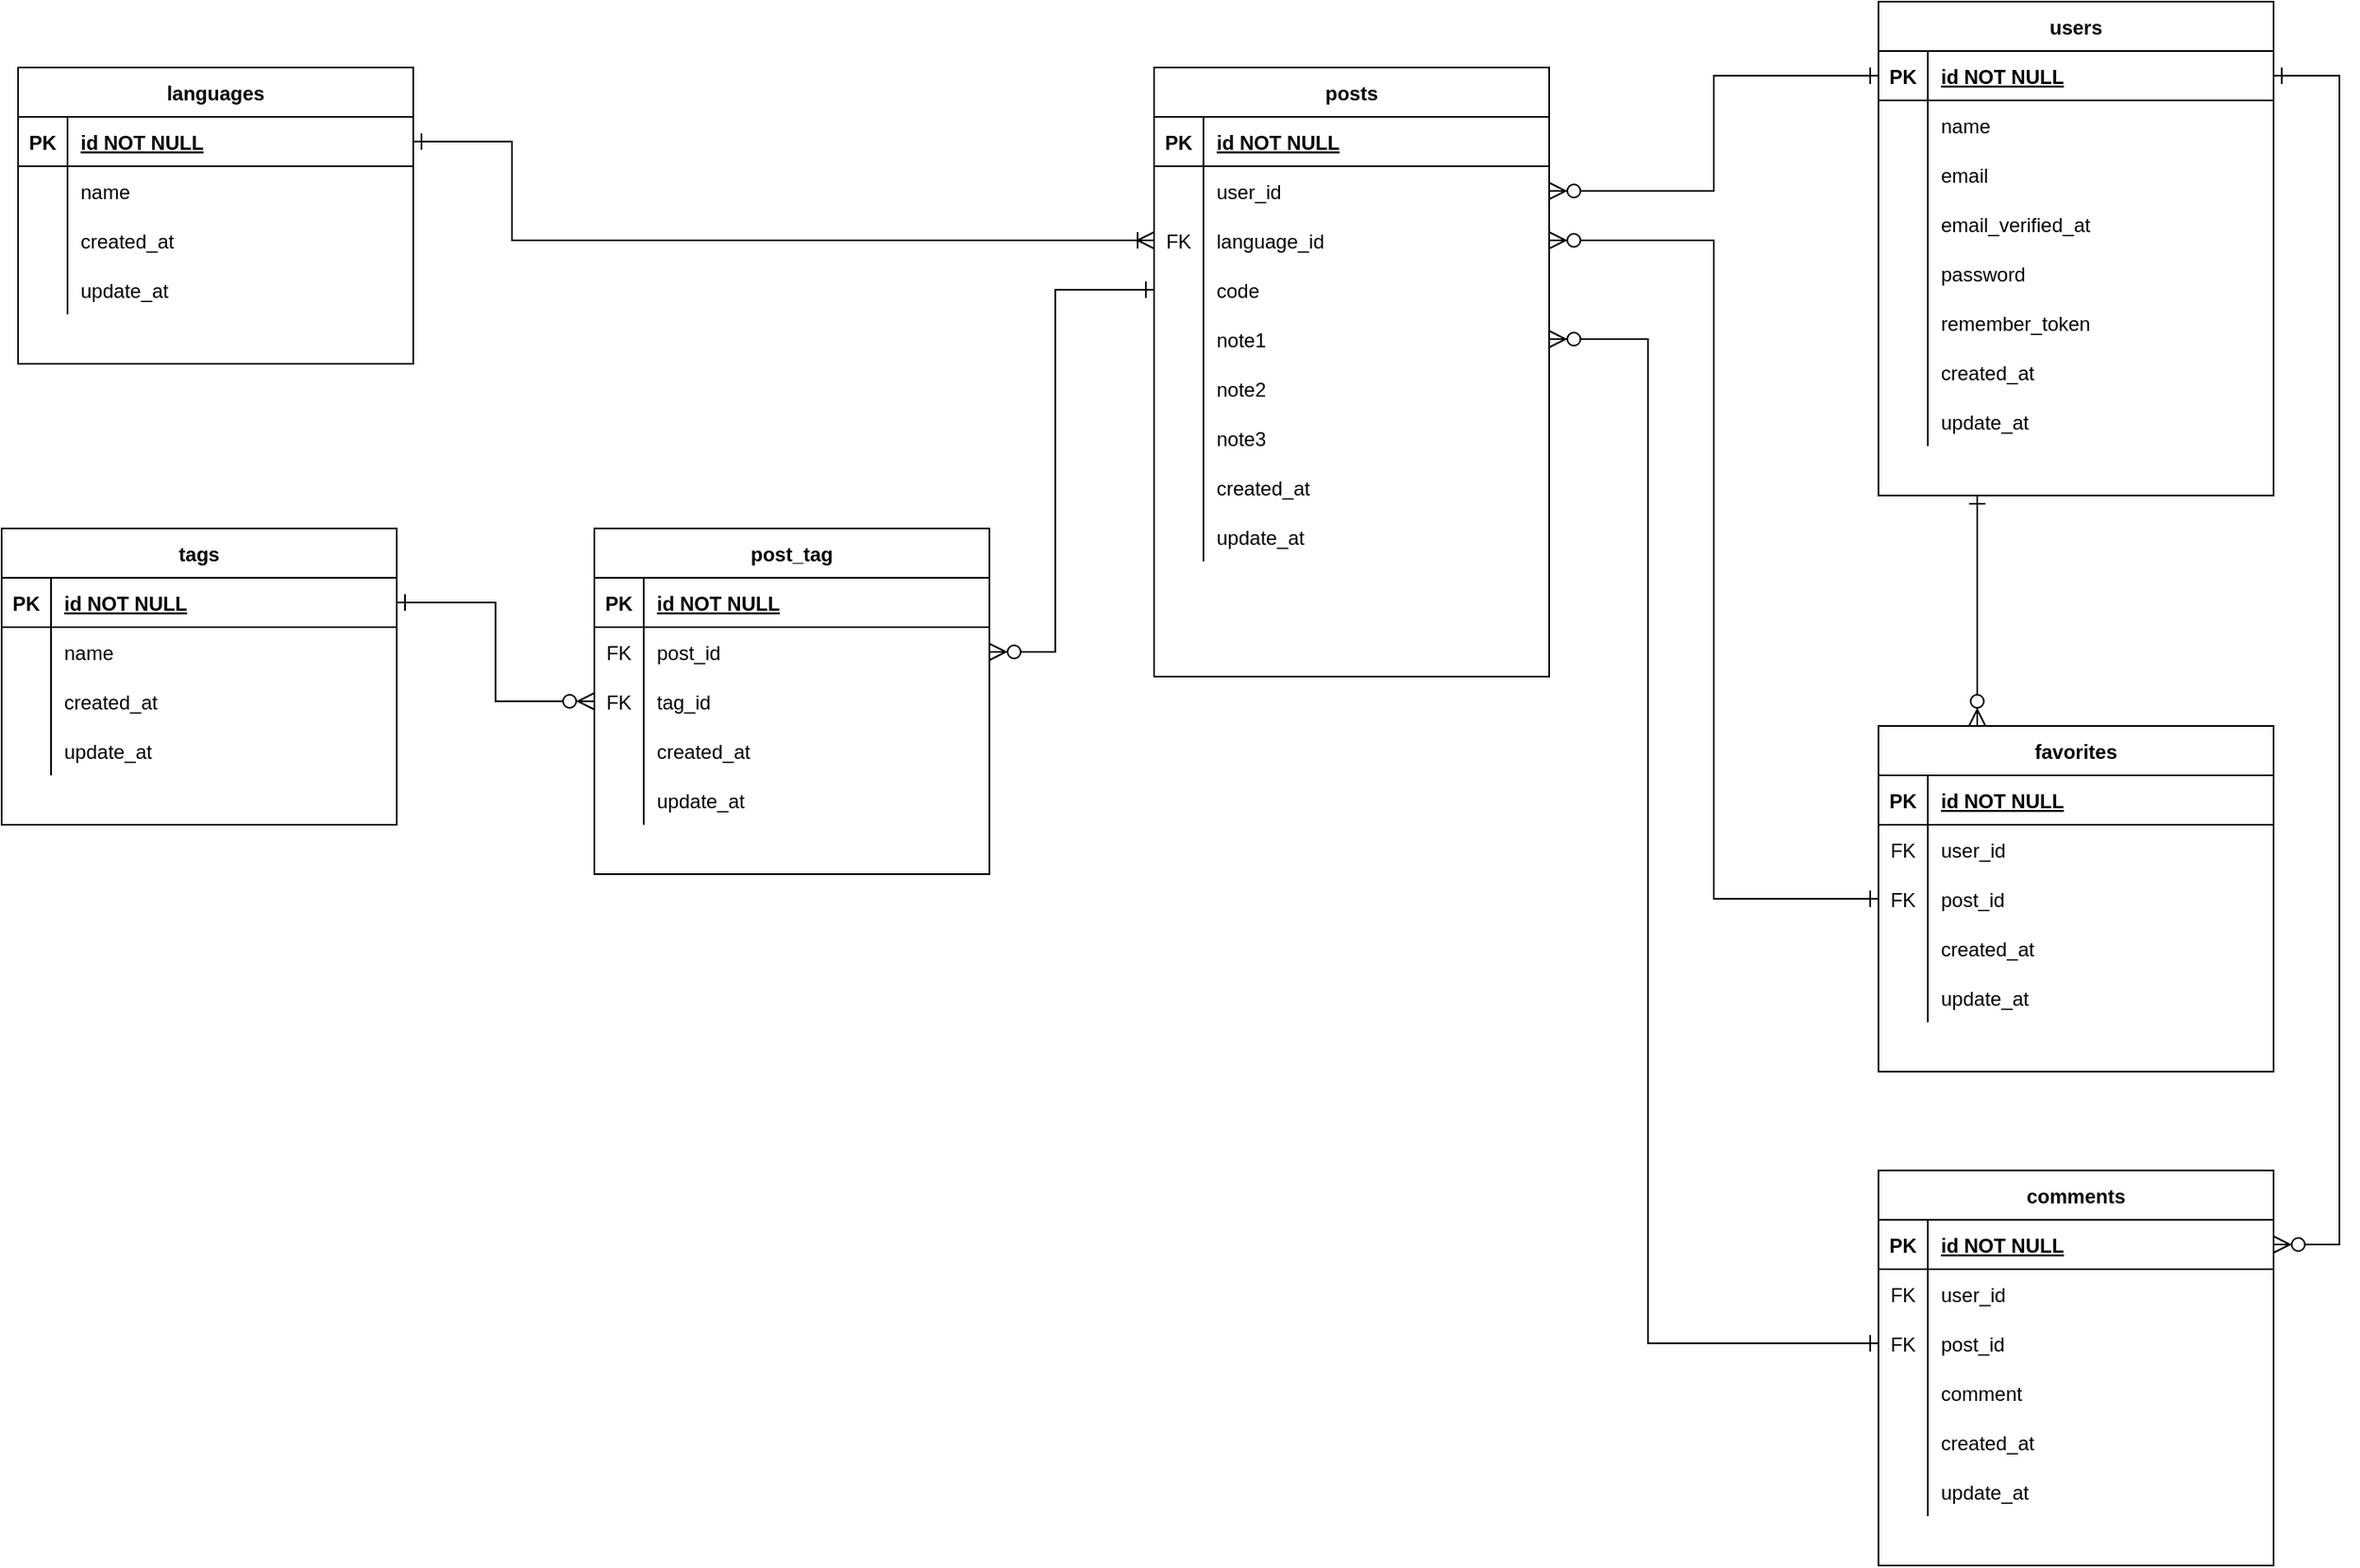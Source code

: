 <mxfile version="14.9.8" type="github">
  <diagram id="R2lEEEUBdFMjLlhIrx00" name="Page-1">
    <mxGraphModel dx="1259" dy="889" grid="1" gridSize="10" guides="1" tooltips="1" connect="1" arrows="1" fold="1" page="1" pageScale="1" pageWidth="3300" pageHeight="4681" math="0" shadow="0" extFonts="Permanent Marker^https://fonts.googleapis.com/css?family=Permanent+Marker">
      <root>
        <mxCell id="0" />
        <mxCell id="1" parent="0" />
        <mxCell id="luMNdFq9stzjh2Ka0eHw-7" value="posts" style="shape=table;startSize=30;container=1;collapsible=1;childLayout=tableLayout;fixedRows=1;rowLines=0;fontStyle=1;align=center;resizeLast=1;" parent="1" vertex="1">
          <mxGeometry x="740" y="80" width="240" height="370" as="geometry" />
        </mxCell>
        <mxCell id="luMNdFq9stzjh2Ka0eHw-8" value="" style="shape=partialRectangle;collapsible=0;dropTarget=0;pointerEvents=0;fillColor=none;points=[[0,0.5],[1,0.5]];portConstraint=eastwest;top=0;left=0;right=0;bottom=1;" parent="luMNdFq9stzjh2Ka0eHw-7" vertex="1">
          <mxGeometry y="30" width="240" height="30" as="geometry" />
        </mxCell>
        <mxCell id="luMNdFq9stzjh2Ka0eHw-9" value="PK" style="shape=partialRectangle;overflow=hidden;connectable=0;fillColor=none;top=0;left=0;bottom=0;right=0;fontStyle=1;" parent="luMNdFq9stzjh2Ka0eHw-8" vertex="1">
          <mxGeometry width="30" height="30" as="geometry" />
        </mxCell>
        <mxCell id="luMNdFq9stzjh2Ka0eHw-10" value="id NOT NULL " style="shape=partialRectangle;overflow=hidden;connectable=0;fillColor=none;top=0;left=0;bottom=0;right=0;align=left;spacingLeft=6;fontStyle=5;" parent="luMNdFq9stzjh2Ka0eHw-8" vertex="1">
          <mxGeometry x="30" width="210" height="30" as="geometry" />
        </mxCell>
        <mxCell id="luMNdFq9stzjh2Ka0eHw-11" value="" style="shape=partialRectangle;collapsible=0;dropTarget=0;pointerEvents=0;fillColor=none;points=[[0,0.5],[1,0.5]];portConstraint=eastwest;top=0;left=0;right=0;bottom=0;" parent="luMNdFq9stzjh2Ka0eHw-7" vertex="1">
          <mxGeometry y="60" width="240" height="30" as="geometry" />
        </mxCell>
        <mxCell id="luMNdFq9stzjh2Ka0eHw-12" value="" style="shape=partialRectangle;overflow=hidden;connectable=0;fillColor=none;top=0;left=0;bottom=0;right=0;" parent="luMNdFq9stzjh2Ka0eHw-11" vertex="1">
          <mxGeometry width="30" height="30" as="geometry" />
        </mxCell>
        <mxCell id="luMNdFq9stzjh2Ka0eHw-13" value="user_id" style="shape=partialRectangle;overflow=hidden;connectable=0;fillColor=none;top=0;left=0;bottom=0;right=0;align=left;spacingLeft=6;" parent="luMNdFq9stzjh2Ka0eHw-11" vertex="1">
          <mxGeometry x="30" width="210" height="30" as="geometry" />
        </mxCell>
        <mxCell id="8IFWMhZdPjhICzUcixx3-1" value="" style="shape=partialRectangle;collapsible=0;dropTarget=0;pointerEvents=0;fillColor=none;points=[[0,0.5],[1,0.5]];portConstraint=eastwest;top=0;left=0;right=0;bottom=0;" parent="luMNdFq9stzjh2Ka0eHw-7" vertex="1">
          <mxGeometry y="90" width="240" height="30" as="geometry" />
        </mxCell>
        <mxCell id="8IFWMhZdPjhICzUcixx3-2" value="FK" style="shape=partialRectangle;overflow=hidden;connectable=0;fillColor=none;top=0;left=0;bottom=0;right=0;" parent="8IFWMhZdPjhICzUcixx3-1" vertex="1">
          <mxGeometry width="30" height="30" as="geometry" />
        </mxCell>
        <mxCell id="8IFWMhZdPjhICzUcixx3-3" value="language_id" style="shape=partialRectangle;overflow=hidden;connectable=0;fillColor=none;top=0;left=0;bottom=0;right=0;align=left;spacingLeft=6;" parent="8IFWMhZdPjhICzUcixx3-1" vertex="1">
          <mxGeometry x="30" width="210" height="30" as="geometry" />
        </mxCell>
        <mxCell id="QqjxY-3kE29Jugi3b9Gs-2" value="" style="shape=partialRectangle;collapsible=0;dropTarget=0;pointerEvents=0;fillColor=none;points=[[0,0.5],[1,0.5]];portConstraint=eastwest;top=0;left=0;right=0;bottom=0;" parent="luMNdFq9stzjh2Ka0eHw-7" vertex="1">
          <mxGeometry y="120" width="240" height="30" as="geometry" />
        </mxCell>
        <mxCell id="QqjxY-3kE29Jugi3b9Gs-3" value="" style="shape=partialRectangle;overflow=hidden;connectable=0;fillColor=none;top=0;left=0;bottom=0;right=0;" parent="QqjxY-3kE29Jugi3b9Gs-2" vertex="1">
          <mxGeometry width="30" height="30" as="geometry" />
        </mxCell>
        <mxCell id="QqjxY-3kE29Jugi3b9Gs-4" value="code" style="shape=partialRectangle;overflow=hidden;connectable=0;fillColor=none;top=0;left=0;bottom=0;right=0;align=left;spacingLeft=6;" parent="QqjxY-3kE29Jugi3b9Gs-2" vertex="1">
          <mxGeometry x="30" width="210" height="30" as="geometry" />
        </mxCell>
        <mxCell id="Wk771OZpYG29FUg7qJ3q-38" value="" style="shape=partialRectangle;collapsible=0;dropTarget=0;pointerEvents=0;fillColor=none;points=[[0,0.5],[1,0.5]];portConstraint=eastwest;top=0;left=0;right=0;bottom=0;" vertex="1" parent="luMNdFq9stzjh2Ka0eHw-7">
          <mxGeometry y="150" width="240" height="30" as="geometry" />
        </mxCell>
        <mxCell id="Wk771OZpYG29FUg7qJ3q-39" value="" style="shape=partialRectangle;overflow=hidden;connectable=0;fillColor=none;top=0;left=0;bottom=0;right=0;" vertex="1" parent="Wk771OZpYG29FUg7qJ3q-38">
          <mxGeometry width="30" height="30" as="geometry" />
        </mxCell>
        <mxCell id="Wk771OZpYG29FUg7qJ3q-40" value="note1" style="shape=partialRectangle;overflow=hidden;connectable=0;fillColor=none;top=0;left=0;bottom=0;right=0;align=left;spacingLeft=6;" vertex="1" parent="Wk771OZpYG29FUg7qJ3q-38">
          <mxGeometry x="30" width="210" height="30" as="geometry" />
        </mxCell>
        <mxCell id="Wk771OZpYG29FUg7qJ3q-71" value="" style="shape=partialRectangle;collapsible=0;dropTarget=0;pointerEvents=0;fillColor=none;points=[[0,0.5],[1,0.5]];portConstraint=eastwest;top=0;left=0;right=0;bottom=0;" vertex="1" parent="luMNdFq9stzjh2Ka0eHw-7">
          <mxGeometry y="180" width="240" height="30" as="geometry" />
        </mxCell>
        <mxCell id="Wk771OZpYG29FUg7qJ3q-72" value="" style="shape=partialRectangle;overflow=hidden;connectable=0;fillColor=none;top=0;left=0;bottom=0;right=0;" vertex="1" parent="Wk771OZpYG29FUg7qJ3q-71">
          <mxGeometry width="30" height="30" as="geometry" />
        </mxCell>
        <mxCell id="Wk771OZpYG29FUg7qJ3q-73" value="note2" style="shape=partialRectangle;overflow=hidden;connectable=0;fillColor=none;top=0;left=0;bottom=0;right=0;align=left;spacingLeft=6;" vertex="1" parent="Wk771OZpYG29FUg7qJ3q-71">
          <mxGeometry x="30" width="210" height="30" as="geometry" />
        </mxCell>
        <mxCell id="Wk771OZpYG29FUg7qJ3q-74" value="" style="shape=partialRectangle;collapsible=0;dropTarget=0;pointerEvents=0;fillColor=none;points=[[0,0.5],[1,0.5]];portConstraint=eastwest;top=0;left=0;right=0;bottom=0;" vertex="1" parent="luMNdFq9stzjh2Ka0eHw-7">
          <mxGeometry y="210" width="240" height="30" as="geometry" />
        </mxCell>
        <mxCell id="Wk771OZpYG29FUg7qJ3q-75" value="" style="shape=partialRectangle;overflow=hidden;connectable=0;fillColor=none;top=0;left=0;bottom=0;right=0;" vertex="1" parent="Wk771OZpYG29FUg7qJ3q-74">
          <mxGeometry width="30" height="30" as="geometry" />
        </mxCell>
        <mxCell id="Wk771OZpYG29FUg7qJ3q-76" value="note3" style="shape=partialRectangle;overflow=hidden;connectable=0;fillColor=none;top=0;left=0;bottom=0;right=0;align=left;spacingLeft=6;" vertex="1" parent="Wk771OZpYG29FUg7qJ3q-74">
          <mxGeometry x="30" width="210" height="30" as="geometry" />
        </mxCell>
        <mxCell id="Wk771OZpYG29FUg7qJ3q-41" value="" style="shape=partialRectangle;collapsible=0;dropTarget=0;pointerEvents=0;fillColor=none;points=[[0,0.5],[1,0.5]];portConstraint=eastwest;top=0;left=0;right=0;bottom=0;" vertex="1" parent="luMNdFq9stzjh2Ka0eHw-7">
          <mxGeometry y="240" width="240" height="30" as="geometry" />
        </mxCell>
        <mxCell id="Wk771OZpYG29FUg7qJ3q-42" value="" style="shape=partialRectangle;overflow=hidden;connectable=0;fillColor=none;top=0;left=0;bottom=0;right=0;" vertex="1" parent="Wk771OZpYG29FUg7qJ3q-41">
          <mxGeometry width="30" height="30" as="geometry" />
        </mxCell>
        <mxCell id="Wk771OZpYG29FUg7qJ3q-43" value="created_at" style="shape=partialRectangle;overflow=hidden;connectable=0;fillColor=none;top=0;left=0;bottom=0;right=0;align=left;spacingLeft=6;" vertex="1" parent="Wk771OZpYG29FUg7qJ3q-41">
          <mxGeometry x="30" width="210" height="30" as="geometry" />
        </mxCell>
        <mxCell id="QqjxY-3kE29Jugi3b9Gs-5" value="" style="shape=partialRectangle;collapsible=0;dropTarget=0;pointerEvents=0;fillColor=none;points=[[0,0.5],[1,0.5]];portConstraint=eastwest;top=0;left=0;right=0;bottom=0;" parent="luMNdFq9stzjh2Ka0eHw-7" vertex="1">
          <mxGeometry y="270" width="240" height="30" as="geometry" />
        </mxCell>
        <mxCell id="QqjxY-3kE29Jugi3b9Gs-6" value="" style="shape=partialRectangle;overflow=hidden;connectable=0;fillColor=none;top=0;left=0;bottom=0;right=0;" parent="QqjxY-3kE29Jugi3b9Gs-5" vertex="1">
          <mxGeometry width="30" height="30" as="geometry" />
        </mxCell>
        <mxCell id="QqjxY-3kE29Jugi3b9Gs-7" value="update_at" style="shape=partialRectangle;overflow=hidden;connectable=0;fillColor=none;top=0;left=0;bottom=0;right=0;align=left;spacingLeft=6;" parent="QqjxY-3kE29Jugi3b9Gs-5" vertex="1">
          <mxGeometry x="30" width="210" height="30" as="geometry" />
        </mxCell>
        <mxCell id="QqjxY-3kE29Jugi3b9Gs-77" value="favorites" style="shape=table;startSize=30;container=1;collapsible=1;childLayout=tableLayout;fixedRows=1;rowLines=0;fontStyle=1;align=center;resizeLast=1;" parent="1" vertex="1">
          <mxGeometry x="1180" y="480" width="240" height="210" as="geometry" />
        </mxCell>
        <mxCell id="QqjxY-3kE29Jugi3b9Gs-78" value="" style="shape=partialRectangle;collapsible=0;dropTarget=0;pointerEvents=0;fillColor=none;top=0;left=0;bottom=1;right=0;points=[[0,0.5],[1,0.5]];portConstraint=eastwest;" parent="QqjxY-3kE29Jugi3b9Gs-77" vertex="1">
          <mxGeometry y="30" width="240" height="30" as="geometry" />
        </mxCell>
        <mxCell id="QqjxY-3kE29Jugi3b9Gs-79" value="PK" style="shape=partialRectangle;connectable=0;fillColor=none;top=0;left=0;bottom=0;right=0;fontStyle=1;overflow=hidden;" parent="QqjxY-3kE29Jugi3b9Gs-78" vertex="1">
          <mxGeometry width="30" height="30" as="geometry" />
        </mxCell>
        <mxCell id="QqjxY-3kE29Jugi3b9Gs-80" value="id NOT NULL" style="shape=partialRectangle;connectable=0;fillColor=none;top=0;left=0;bottom=0;right=0;align=left;spacingLeft=6;fontStyle=5;overflow=hidden;" parent="QqjxY-3kE29Jugi3b9Gs-78" vertex="1">
          <mxGeometry x="30" width="210" height="30" as="geometry" />
        </mxCell>
        <mxCell id="QqjxY-3kE29Jugi3b9Gs-81" value="" style="shape=partialRectangle;collapsible=0;dropTarget=0;pointerEvents=0;fillColor=none;top=0;left=0;bottom=0;right=0;points=[[0,0.5],[1,0.5]];portConstraint=eastwest;" parent="QqjxY-3kE29Jugi3b9Gs-77" vertex="1">
          <mxGeometry y="60" width="240" height="30" as="geometry" />
        </mxCell>
        <mxCell id="QqjxY-3kE29Jugi3b9Gs-82" value="FK" style="shape=partialRectangle;connectable=0;fillColor=none;top=0;left=0;bottom=0;right=0;editable=1;overflow=hidden;" parent="QqjxY-3kE29Jugi3b9Gs-81" vertex="1">
          <mxGeometry width="30" height="30" as="geometry" />
        </mxCell>
        <mxCell id="QqjxY-3kE29Jugi3b9Gs-83" value="user_id" style="shape=partialRectangle;connectable=0;fillColor=none;top=0;left=0;bottom=0;right=0;align=left;spacingLeft=6;overflow=hidden;" parent="QqjxY-3kE29Jugi3b9Gs-81" vertex="1">
          <mxGeometry x="30" width="210" height="30" as="geometry" />
        </mxCell>
        <mxCell id="QqjxY-3kE29Jugi3b9Gs-84" value="" style="shape=partialRectangle;collapsible=0;dropTarget=0;pointerEvents=0;fillColor=none;top=0;left=0;bottom=0;right=0;points=[[0,0.5],[1,0.5]];portConstraint=eastwest;" parent="QqjxY-3kE29Jugi3b9Gs-77" vertex="1">
          <mxGeometry y="90" width="240" height="30" as="geometry" />
        </mxCell>
        <mxCell id="QqjxY-3kE29Jugi3b9Gs-85" value="FK" style="shape=partialRectangle;connectable=0;fillColor=none;top=0;left=0;bottom=0;right=0;editable=1;overflow=hidden;" parent="QqjxY-3kE29Jugi3b9Gs-84" vertex="1">
          <mxGeometry width="30" height="30" as="geometry" />
        </mxCell>
        <mxCell id="QqjxY-3kE29Jugi3b9Gs-86" value="post_id" style="shape=partialRectangle;connectable=0;fillColor=none;top=0;left=0;bottom=0;right=0;align=left;spacingLeft=6;overflow=hidden;" parent="QqjxY-3kE29Jugi3b9Gs-84" vertex="1">
          <mxGeometry x="30" width="210" height="30" as="geometry" />
        </mxCell>
        <mxCell id="QqjxY-3kE29Jugi3b9Gs-105" value="" style="shape=partialRectangle;collapsible=0;dropTarget=0;pointerEvents=0;fillColor=none;top=0;left=0;bottom=0;right=0;points=[[0,0.5],[1,0.5]];portConstraint=eastwest;" parent="QqjxY-3kE29Jugi3b9Gs-77" vertex="1">
          <mxGeometry y="120" width="240" height="30" as="geometry" />
        </mxCell>
        <mxCell id="QqjxY-3kE29Jugi3b9Gs-106" value="" style="shape=partialRectangle;connectable=0;fillColor=none;top=0;left=0;bottom=0;right=0;editable=1;overflow=hidden;" parent="QqjxY-3kE29Jugi3b9Gs-105" vertex="1">
          <mxGeometry width="30" height="30" as="geometry" />
        </mxCell>
        <mxCell id="QqjxY-3kE29Jugi3b9Gs-107" value="created_at" style="shape=partialRectangle;connectable=0;fillColor=none;top=0;left=0;bottom=0;right=0;align=left;spacingLeft=6;overflow=hidden;" parent="QqjxY-3kE29Jugi3b9Gs-105" vertex="1">
          <mxGeometry x="30" width="210" height="30" as="geometry" />
        </mxCell>
        <mxCell id="QqjxY-3kE29Jugi3b9Gs-108" value="" style="shape=partialRectangle;collapsible=0;dropTarget=0;pointerEvents=0;fillColor=none;top=0;left=0;bottom=0;right=0;points=[[0,0.5],[1,0.5]];portConstraint=eastwest;" parent="QqjxY-3kE29Jugi3b9Gs-77" vertex="1">
          <mxGeometry y="150" width="240" height="30" as="geometry" />
        </mxCell>
        <mxCell id="QqjxY-3kE29Jugi3b9Gs-109" value="" style="shape=partialRectangle;connectable=0;fillColor=none;top=0;left=0;bottom=0;right=0;editable=1;overflow=hidden;" parent="QqjxY-3kE29Jugi3b9Gs-108" vertex="1">
          <mxGeometry width="30" height="30" as="geometry" />
        </mxCell>
        <mxCell id="QqjxY-3kE29Jugi3b9Gs-110" value="update_at" style="shape=partialRectangle;connectable=0;fillColor=none;top=0;left=0;bottom=0;right=0;align=left;spacingLeft=6;overflow=hidden;" parent="QqjxY-3kE29Jugi3b9Gs-108" vertex="1">
          <mxGeometry x="30" width="210" height="30" as="geometry" />
        </mxCell>
        <mxCell id="Wk771OZpYG29FUg7qJ3q-68" style="edgeStyle=orthogonalEdgeStyle;rounded=0;orthogonalLoop=1;jettySize=auto;html=1;exitX=0.25;exitY=1;exitDx=0;exitDy=0;entryX=0.25;entryY=0;entryDx=0;entryDy=0;startArrow=ERone;startFill=0;endArrow=ERzeroToMany;endFill=1;startSize=8;endSize=8;" edge="1" parent="1" source="QqjxY-3kE29Jugi3b9Gs-135" target="QqjxY-3kE29Jugi3b9Gs-77">
          <mxGeometry relative="1" as="geometry" />
        </mxCell>
        <mxCell id="QqjxY-3kE29Jugi3b9Gs-135" value="users" style="shape=table;startSize=30;container=1;collapsible=1;childLayout=tableLayout;fixedRows=1;rowLines=0;fontStyle=1;align=center;resizeLast=1;" parent="1" vertex="1">
          <mxGeometry x="1180" y="40" width="240" height="300" as="geometry" />
        </mxCell>
        <mxCell id="QqjxY-3kE29Jugi3b9Gs-136" value="" style="shape=partialRectangle;collapsible=0;dropTarget=0;pointerEvents=0;fillColor=none;top=0;left=0;bottom=1;right=0;points=[[0,0.5],[1,0.5]];portConstraint=eastwest;" parent="QqjxY-3kE29Jugi3b9Gs-135" vertex="1">
          <mxGeometry y="30" width="240" height="30" as="geometry" />
        </mxCell>
        <mxCell id="QqjxY-3kE29Jugi3b9Gs-137" value="PK" style="shape=partialRectangle;connectable=0;fillColor=none;top=0;left=0;bottom=0;right=0;fontStyle=1;overflow=hidden;" parent="QqjxY-3kE29Jugi3b9Gs-136" vertex="1">
          <mxGeometry width="30" height="30" as="geometry" />
        </mxCell>
        <mxCell id="QqjxY-3kE29Jugi3b9Gs-138" value="id NOT NULL" style="shape=partialRectangle;connectable=0;fillColor=none;top=0;left=0;bottom=0;right=0;align=left;spacingLeft=6;fontStyle=5;overflow=hidden;" parent="QqjxY-3kE29Jugi3b9Gs-136" vertex="1">
          <mxGeometry x="30" width="210" height="30" as="geometry" />
        </mxCell>
        <mxCell id="QqjxY-3kE29Jugi3b9Gs-139" value="" style="shape=partialRectangle;collapsible=0;dropTarget=0;pointerEvents=0;fillColor=none;top=0;left=0;bottom=0;right=0;points=[[0,0.5],[1,0.5]];portConstraint=eastwest;" parent="QqjxY-3kE29Jugi3b9Gs-135" vertex="1">
          <mxGeometry y="60" width="240" height="30" as="geometry" />
        </mxCell>
        <mxCell id="QqjxY-3kE29Jugi3b9Gs-140" value="" style="shape=partialRectangle;connectable=0;fillColor=none;top=0;left=0;bottom=0;right=0;editable=1;overflow=hidden;" parent="QqjxY-3kE29Jugi3b9Gs-139" vertex="1">
          <mxGeometry width="30" height="30" as="geometry" />
        </mxCell>
        <mxCell id="QqjxY-3kE29Jugi3b9Gs-141" value="name" style="shape=partialRectangle;connectable=0;fillColor=none;top=0;left=0;bottom=0;right=0;align=left;spacingLeft=6;overflow=hidden;" parent="QqjxY-3kE29Jugi3b9Gs-139" vertex="1">
          <mxGeometry x="30" width="210" height="30" as="geometry" />
        </mxCell>
        <mxCell id="QqjxY-3kE29Jugi3b9Gs-142" value="" style="shape=partialRectangle;collapsible=0;dropTarget=0;pointerEvents=0;fillColor=none;top=0;left=0;bottom=0;right=0;points=[[0,0.5],[1,0.5]];portConstraint=eastwest;" parent="QqjxY-3kE29Jugi3b9Gs-135" vertex="1">
          <mxGeometry y="90" width="240" height="30" as="geometry" />
        </mxCell>
        <mxCell id="QqjxY-3kE29Jugi3b9Gs-143" value="" style="shape=partialRectangle;connectable=0;fillColor=none;top=0;left=0;bottom=0;right=0;editable=1;overflow=hidden;" parent="QqjxY-3kE29Jugi3b9Gs-142" vertex="1">
          <mxGeometry width="30" height="30" as="geometry" />
        </mxCell>
        <mxCell id="QqjxY-3kE29Jugi3b9Gs-144" value="email" style="shape=partialRectangle;connectable=0;fillColor=none;top=0;left=0;bottom=0;right=0;align=left;spacingLeft=6;overflow=hidden;" parent="QqjxY-3kE29Jugi3b9Gs-142" vertex="1">
          <mxGeometry x="30" width="210" height="30" as="geometry" />
        </mxCell>
        <mxCell id="Wk771OZpYG29FUg7qJ3q-1" value="" style="shape=partialRectangle;collapsible=0;dropTarget=0;pointerEvents=0;fillColor=none;top=0;left=0;bottom=0;right=0;points=[[0,0.5],[1,0.5]];portConstraint=eastwest;" vertex="1" parent="QqjxY-3kE29Jugi3b9Gs-135">
          <mxGeometry y="120" width="240" height="30" as="geometry" />
        </mxCell>
        <mxCell id="Wk771OZpYG29FUg7qJ3q-2" value="" style="shape=partialRectangle;connectable=0;fillColor=none;top=0;left=0;bottom=0;right=0;editable=1;overflow=hidden;" vertex="1" parent="Wk771OZpYG29FUg7qJ3q-1">
          <mxGeometry width="30" height="30" as="geometry" />
        </mxCell>
        <mxCell id="Wk771OZpYG29FUg7qJ3q-3" value="email_verified_at" style="shape=partialRectangle;connectable=0;fillColor=none;top=0;left=0;bottom=0;right=0;align=left;spacingLeft=6;overflow=hidden;" vertex="1" parent="Wk771OZpYG29FUg7qJ3q-1">
          <mxGeometry x="30" width="210" height="30" as="geometry" />
        </mxCell>
        <mxCell id="Wk771OZpYG29FUg7qJ3q-4" value="" style="shape=partialRectangle;collapsible=0;dropTarget=0;pointerEvents=0;fillColor=none;top=0;left=0;bottom=0;right=0;points=[[0,0.5],[1,0.5]];portConstraint=eastwest;" vertex="1" parent="QqjxY-3kE29Jugi3b9Gs-135">
          <mxGeometry y="150" width="240" height="30" as="geometry" />
        </mxCell>
        <mxCell id="Wk771OZpYG29FUg7qJ3q-5" value="" style="shape=partialRectangle;connectable=0;fillColor=none;top=0;left=0;bottom=0;right=0;editable=1;overflow=hidden;" vertex="1" parent="Wk771OZpYG29FUg7qJ3q-4">
          <mxGeometry width="30" height="30" as="geometry" />
        </mxCell>
        <mxCell id="Wk771OZpYG29FUg7qJ3q-6" value="password" style="shape=partialRectangle;connectable=0;fillColor=none;top=0;left=0;bottom=0;right=0;align=left;spacingLeft=6;overflow=hidden;" vertex="1" parent="Wk771OZpYG29FUg7qJ3q-4">
          <mxGeometry x="30" width="210" height="30" as="geometry" />
        </mxCell>
        <mxCell id="Wk771OZpYG29FUg7qJ3q-7" value="" style="shape=partialRectangle;collapsible=0;dropTarget=0;pointerEvents=0;fillColor=none;top=0;left=0;bottom=0;right=0;points=[[0,0.5],[1,0.5]];portConstraint=eastwest;" vertex="1" parent="QqjxY-3kE29Jugi3b9Gs-135">
          <mxGeometry y="180" width="240" height="30" as="geometry" />
        </mxCell>
        <mxCell id="Wk771OZpYG29FUg7qJ3q-8" value="" style="shape=partialRectangle;connectable=0;fillColor=none;top=0;left=0;bottom=0;right=0;editable=1;overflow=hidden;" vertex="1" parent="Wk771OZpYG29FUg7qJ3q-7">
          <mxGeometry width="30" height="30" as="geometry" />
        </mxCell>
        <mxCell id="Wk771OZpYG29FUg7qJ3q-9" value="remember_token" style="shape=partialRectangle;connectable=0;fillColor=none;top=0;left=0;bottom=0;right=0;align=left;spacingLeft=6;overflow=hidden;" vertex="1" parent="Wk771OZpYG29FUg7qJ3q-7">
          <mxGeometry x="30" width="210" height="30" as="geometry" />
        </mxCell>
        <mxCell id="QqjxY-3kE29Jugi3b9Gs-145" value="" style="shape=partialRectangle;collapsible=0;dropTarget=0;pointerEvents=0;fillColor=none;top=0;left=0;bottom=0;right=0;points=[[0,0.5],[1,0.5]];portConstraint=eastwest;" parent="QqjxY-3kE29Jugi3b9Gs-135" vertex="1">
          <mxGeometry y="210" width="240" height="30" as="geometry" />
        </mxCell>
        <mxCell id="QqjxY-3kE29Jugi3b9Gs-146" value="" style="shape=partialRectangle;connectable=0;fillColor=none;top=0;left=0;bottom=0;right=0;editable=1;overflow=hidden;" parent="QqjxY-3kE29Jugi3b9Gs-145" vertex="1">
          <mxGeometry width="30" height="30" as="geometry" />
        </mxCell>
        <mxCell id="QqjxY-3kE29Jugi3b9Gs-147" value="created_at" style="shape=partialRectangle;connectable=0;fillColor=none;top=0;left=0;bottom=0;right=0;align=left;spacingLeft=6;overflow=hidden;" parent="QqjxY-3kE29Jugi3b9Gs-145" vertex="1">
          <mxGeometry x="30" width="210" height="30" as="geometry" />
        </mxCell>
        <mxCell id="QqjxY-3kE29Jugi3b9Gs-148" value="" style="shape=partialRectangle;collapsible=0;dropTarget=0;pointerEvents=0;fillColor=none;top=0;left=0;bottom=0;right=0;points=[[0,0.5],[1,0.5]];portConstraint=eastwest;" parent="QqjxY-3kE29Jugi3b9Gs-135" vertex="1">
          <mxGeometry y="240" width="240" height="30" as="geometry" />
        </mxCell>
        <mxCell id="QqjxY-3kE29Jugi3b9Gs-149" value="" style="shape=partialRectangle;connectable=0;fillColor=none;top=0;left=0;bottom=0;right=0;editable=1;overflow=hidden;" parent="QqjxY-3kE29Jugi3b9Gs-148" vertex="1">
          <mxGeometry width="30" height="30" as="geometry" />
        </mxCell>
        <mxCell id="QqjxY-3kE29Jugi3b9Gs-150" value="update_at" style="shape=partialRectangle;connectable=0;fillColor=none;top=0;left=0;bottom=0;right=0;align=left;spacingLeft=6;overflow=hidden;" parent="QqjxY-3kE29Jugi3b9Gs-148" vertex="1">
          <mxGeometry x="30" width="210" height="30" as="geometry" />
        </mxCell>
        <mxCell id="Wk771OZpYG29FUg7qJ3q-10" style="edgeStyle=orthogonalEdgeStyle;rounded=0;orthogonalLoop=1;jettySize=auto;html=1;exitX=0;exitY=0.5;exitDx=0;exitDy=0;entryX=1;entryY=0.5;entryDx=0;entryDy=0;endSize=8;startSize=8;endArrow=ERzeroToMany;endFill=1;startArrow=ERone;startFill=0;" edge="1" parent="1" source="QqjxY-3kE29Jugi3b9Gs-136" target="luMNdFq9stzjh2Ka0eHw-11">
          <mxGeometry relative="1" as="geometry" />
        </mxCell>
        <mxCell id="Wk771OZpYG29FUg7qJ3q-17" value="languages" style="shape=table;startSize=30;container=1;collapsible=1;childLayout=tableLayout;fixedRows=1;rowLines=0;fontStyle=1;align=center;resizeLast=1;" vertex="1" parent="1">
          <mxGeometry x="50" y="80" width="240" height="180" as="geometry" />
        </mxCell>
        <mxCell id="Wk771OZpYG29FUg7qJ3q-18" value="" style="shape=partialRectangle;collapsible=0;dropTarget=0;pointerEvents=0;fillColor=none;top=0;left=0;bottom=1;right=0;points=[[0,0.5],[1,0.5]];portConstraint=eastwest;" vertex="1" parent="Wk771OZpYG29FUg7qJ3q-17">
          <mxGeometry y="30" width="240" height="30" as="geometry" />
        </mxCell>
        <mxCell id="Wk771OZpYG29FUg7qJ3q-19" value="PK" style="shape=partialRectangle;connectable=0;fillColor=none;top=0;left=0;bottom=0;right=0;fontStyle=1;overflow=hidden;" vertex="1" parent="Wk771OZpYG29FUg7qJ3q-18">
          <mxGeometry width="30" height="30" as="geometry" />
        </mxCell>
        <mxCell id="Wk771OZpYG29FUg7qJ3q-20" value="id NOT NULL" style="shape=partialRectangle;connectable=0;fillColor=none;top=0;left=0;bottom=0;right=0;align=left;spacingLeft=6;fontStyle=5;overflow=hidden;" vertex="1" parent="Wk771OZpYG29FUg7qJ3q-18">
          <mxGeometry x="30" width="210" height="30" as="geometry" />
        </mxCell>
        <mxCell id="Wk771OZpYG29FUg7qJ3q-21" value="" style="shape=partialRectangle;collapsible=0;dropTarget=0;pointerEvents=0;fillColor=none;top=0;left=0;bottom=0;right=0;points=[[0,0.5],[1,0.5]];portConstraint=eastwest;" vertex="1" parent="Wk771OZpYG29FUg7qJ3q-17">
          <mxGeometry y="60" width="240" height="30" as="geometry" />
        </mxCell>
        <mxCell id="Wk771OZpYG29FUg7qJ3q-22" value="" style="shape=partialRectangle;connectable=0;fillColor=none;top=0;left=0;bottom=0;right=0;editable=1;overflow=hidden;" vertex="1" parent="Wk771OZpYG29FUg7qJ3q-21">
          <mxGeometry width="30" height="30" as="geometry" />
        </mxCell>
        <mxCell id="Wk771OZpYG29FUg7qJ3q-23" value="name" style="shape=partialRectangle;connectable=0;fillColor=none;top=0;left=0;bottom=0;right=0;align=left;spacingLeft=6;overflow=hidden;" vertex="1" parent="Wk771OZpYG29FUg7qJ3q-21">
          <mxGeometry x="30" width="210" height="30" as="geometry" />
        </mxCell>
        <mxCell id="Wk771OZpYG29FUg7qJ3q-27" value="" style="shape=partialRectangle;collapsible=0;dropTarget=0;pointerEvents=0;fillColor=none;top=0;left=0;bottom=0;right=0;points=[[0,0.5],[1,0.5]];portConstraint=eastwest;" vertex="1" parent="Wk771OZpYG29FUg7qJ3q-17">
          <mxGeometry y="90" width="240" height="30" as="geometry" />
        </mxCell>
        <mxCell id="Wk771OZpYG29FUg7qJ3q-28" value="" style="shape=partialRectangle;connectable=0;fillColor=none;top=0;left=0;bottom=0;right=0;editable=1;overflow=hidden;" vertex="1" parent="Wk771OZpYG29FUg7qJ3q-27">
          <mxGeometry width="30" height="30" as="geometry" />
        </mxCell>
        <mxCell id="Wk771OZpYG29FUg7qJ3q-29" value="created_at" style="shape=partialRectangle;connectable=0;fillColor=none;top=0;left=0;bottom=0;right=0;align=left;spacingLeft=6;overflow=hidden;" vertex="1" parent="Wk771OZpYG29FUg7qJ3q-27">
          <mxGeometry x="30" width="210" height="30" as="geometry" />
        </mxCell>
        <mxCell id="Wk771OZpYG29FUg7qJ3q-30" value="" style="shape=partialRectangle;collapsible=0;dropTarget=0;pointerEvents=0;fillColor=none;top=0;left=0;bottom=0;right=0;points=[[0,0.5],[1,0.5]];portConstraint=eastwest;" vertex="1" parent="Wk771OZpYG29FUg7qJ3q-17">
          <mxGeometry y="120" width="240" height="30" as="geometry" />
        </mxCell>
        <mxCell id="Wk771OZpYG29FUg7qJ3q-31" value="" style="shape=partialRectangle;connectable=0;fillColor=none;top=0;left=0;bottom=0;right=0;editable=1;overflow=hidden;" vertex="1" parent="Wk771OZpYG29FUg7qJ3q-30">
          <mxGeometry width="30" height="30" as="geometry" />
        </mxCell>
        <mxCell id="Wk771OZpYG29FUg7qJ3q-32" value="update_at" style="shape=partialRectangle;connectable=0;fillColor=none;top=0;left=0;bottom=0;right=0;align=left;spacingLeft=6;overflow=hidden;" vertex="1" parent="Wk771OZpYG29FUg7qJ3q-30">
          <mxGeometry x="30" width="210" height="30" as="geometry" />
        </mxCell>
        <mxCell id="Wk771OZpYG29FUg7qJ3q-33" style="edgeStyle=orthogonalEdgeStyle;rounded=0;orthogonalLoop=1;jettySize=auto;html=1;exitX=1;exitY=0.5;exitDx=0;exitDy=0;entryX=0;entryY=0.5;entryDx=0;entryDy=0;startArrow=ERone;startFill=0;endArrow=ERoneToMany;endFill=0;startSize=8;endSize=8;" edge="1" parent="1" source="Wk771OZpYG29FUg7qJ3q-18" target="8IFWMhZdPjhICzUcixx3-1">
          <mxGeometry relative="1" as="geometry">
            <Array as="points">
              <mxPoint x="350" y="125" />
              <mxPoint x="350" y="185" />
            </Array>
          </mxGeometry>
        </mxCell>
        <mxCell id="Wk771OZpYG29FUg7qJ3q-47" value="comments" style="shape=table;startSize=30;container=1;collapsible=1;childLayout=tableLayout;fixedRows=1;rowLines=0;fontStyle=1;align=center;resizeLast=1;" vertex="1" parent="1">
          <mxGeometry x="1180" y="750" width="240" height="240" as="geometry" />
        </mxCell>
        <mxCell id="Wk771OZpYG29FUg7qJ3q-48" value="" style="shape=partialRectangle;collapsible=0;dropTarget=0;pointerEvents=0;fillColor=none;top=0;left=0;bottom=1;right=0;points=[[0,0.5],[1,0.5]];portConstraint=eastwest;" vertex="1" parent="Wk771OZpYG29FUg7qJ3q-47">
          <mxGeometry y="30" width="240" height="30" as="geometry" />
        </mxCell>
        <mxCell id="Wk771OZpYG29FUg7qJ3q-49" value="PK" style="shape=partialRectangle;connectable=0;fillColor=none;top=0;left=0;bottom=0;right=0;fontStyle=1;overflow=hidden;" vertex="1" parent="Wk771OZpYG29FUg7qJ3q-48">
          <mxGeometry width="30" height="30" as="geometry" />
        </mxCell>
        <mxCell id="Wk771OZpYG29FUg7qJ3q-50" value="id NOT NULL" style="shape=partialRectangle;connectable=0;fillColor=none;top=0;left=0;bottom=0;right=0;align=left;spacingLeft=6;fontStyle=5;overflow=hidden;" vertex="1" parent="Wk771OZpYG29FUg7qJ3q-48">
          <mxGeometry x="30" width="210" height="30" as="geometry" />
        </mxCell>
        <mxCell id="Wk771OZpYG29FUg7qJ3q-51" value="" style="shape=partialRectangle;collapsible=0;dropTarget=0;pointerEvents=0;fillColor=none;top=0;left=0;bottom=0;right=0;points=[[0,0.5],[1,0.5]];portConstraint=eastwest;" vertex="1" parent="Wk771OZpYG29FUg7qJ3q-47">
          <mxGeometry y="60" width="240" height="30" as="geometry" />
        </mxCell>
        <mxCell id="Wk771OZpYG29FUg7qJ3q-52" value="FK" style="shape=partialRectangle;connectable=0;fillColor=none;top=0;left=0;bottom=0;right=0;editable=1;overflow=hidden;" vertex="1" parent="Wk771OZpYG29FUg7qJ3q-51">
          <mxGeometry width="30" height="30" as="geometry" />
        </mxCell>
        <mxCell id="Wk771OZpYG29FUg7qJ3q-53" value="user_id" style="shape=partialRectangle;connectable=0;fillColor=none;top=0;left=0;bottom=0;right=0;align=left;spacingLeft=6;overflow=hidden;" vertex="1" parent="Wk771OZpYG29FUg7qJ3q-51">
          <mxGeometry x="30" width="210" height="30" as="geometry" />
        </mxCell>
        <mxCell id="Wk771OZpYG29FUg7qJ3q-54" value="" style="shape=partialRectangle;collapsible=0;dropTarget=0;pointerEvents=0;fillColor=none;top=0;left=0;bottom=0;right=0;points=[[0,0.5],[1,0.5]];portConstraint=eastwest;" vertex="1" parent="Wk771OZpYG29FUg7qJ3q-47">
          <mxGeometry y="90" width="240" height="30" as="geometry" />
        </mxCell>
        <mxCell id="Wk771OZpYG29FUg7qJ3q-55" value="FK" style="shape=partialRectangle;connectable=0;fillColor=none;top=0;left=0;bottom=0;right=0;editable=1;overflow=hidden;" vertex="1" parent="Wk771OZpYG29FUg7qJ3q-54">
          <mxGeometry width="30" height="30" as="geometry" />
        </mxCell>
        <mxCell id="Wk771OZpYG29FUg7qJ3q-56" value="post_id" style="shape=partialRectangle;connectable=0;fillColor=none;top=0;left=0;bottom=0;right=0;align=left;spacingLeft=6;overflow=hidden;" vertex="1" parent="Wk771OZpYG29FUg7qJ3q-54">
          <mxGeometry x="30" width="210" height="30" as="geometry" />
        </mxCell>
        <mxCell id="Wk771OZpYG29FUg7qJ3q-57" value="" style="shape=partialRectangle;collapsible=0;dropTarget=0;pointerEvents=0;fillColor=none;top=0;left=0;bottom=0;right=0;points=[[0,0.5],[1,0.5]];portConstraint=eastwest;" vertex="1" parent="Wk771OZpYG29FUg7qJ3q-47">
          <mxGeometry y="120" width="240" height="30" as="geometry" />
        </mxCell>
        <mxCell id="Wk771OZpYG29FUg7qJ3q-58" value="" style="shape=partialRectangle;connectable=0;fillColor=none;top=0;left=0;bottom=0;right=0;editable=1;overflow=hidden;" vertex="1" parent="Wk771OZpYG29FUg7qJ3q-57">
          <mxGeometry width="30" height="30" as="geometry" />
        </mxCell>
        <mxCell id="Wk771OZpYG29FUg7qJ3q-59" value="comment" style="shape=partialRectangle;connectable=0;fillColor=none;top=0;left=0;bottom=0;right=0;align=left;spacingLeft=6;overflow=hidden;" vertex="1" parent="Wk771OZpYG29FUg7qJ3q-57">
          <mxGeometry x="30" width="210" height="30" as="geometry" />
        </mxCell>
        <mxCell id="Wk771OZpYG29FUg7qJ3q-60" value="" style="shape=partialRectangle;collapsible=0;dropTarget=0;pointerEvents=0;fillColor=none;top=0;left=0;bottom=0;right=0;points=[[0,0.5],[1,0.5]];portConstraint=eastwest;" vertex="1" parent="Wk771OZpYG29FUg7qJ3q-47">
          <mxGeometry y="150" width="240" height="30" as="geometry" />
        </mxCell>
        <mxCell id="Wk771OZpYG29FUg7qJ3q-61" value="" style="shape=partialRectangle;connectable=0;fillColor=none;top=0;left=0;bottom=0;right=0;editable=1;overflow=hidden;" vertex="1" parent="Wk771OZpYG29FUg7qJ3q-60">
          <mxGeometry width="30" height="30" as="geometry" />
        </mxCell>
        <mxCell id="Wk771OZpYG29FUg7qJ3q-62" value="created_at" style="shape=partialRectangle;connectable=0;fillColor=none;top=0;left=0;bottom=0;right=0;align=left;spacingLeft=6;overflow=hidden;" vertex="1" parent="Wk771OZpYG29FUg7qJ3q-60">
          <mxGeometry x="30" width="210" height="30" as="geometry" />
        </mxCell>
        <mxCell id="Wk771OZpYG29FUg7qJ3q-63" value="" style="shape=partialRectangle;collapsible=0;dropTarget=0;pointerEvents=0;fillColor=none;top=0;left=0;bottom=0;right=0;points=[[0,0.5],[1,0.5]];portConstraint=eastwest;" vertex="1" parent="Wk771OZpYG29FUg7qJ3q-47">
          <mxGeometry y="180" width="240" height="30" as="geometry" />
        </mxCell>
        <mxCell id="Wk771OZpYG29FUg7qJ3q-64" value="" style="shape=partialRectangle;connectable=0;fillColor=none;top=0;left=0;bottom=0;right=0;editable=1;overflow=hidden;" vertex="1" parent="Wk771OZpYG29FUg7qJ3q-63">
          <mxGeometry width="30" height="30" as="geometry" />
        </mxCell>
        <mxCell id="Wk771OZpYG29FUg7qJ3q-65" value="update_at" style="shape=partialRectangle;connectable=0;fillColor=none;top=0;left=0;bottom=0;right=0;align=left;spacingLeft=6;overflow=hidden;" vertex="1" parent="Wk771OZpYG29FUg7qJ3q-63">
          <mxGeometry x="30" width="210" height="30" as="geometry" />
        </mxCell>
        <mxCell id="Wk771OZpYG29FUg7qJ3q-70" style="edgeStyle=orthogonalEdgeStyle;rounded=0;orthogonalLoop=1;jettySize=auto;html=1;exitX=1;exitY=0.5;exitDx=0;exitDy=0;entryX=1;entryY=0.5;entryDx=0;entryDy=0;startArrow=ERone;startFill=0;endArrow=ERzeroToMany;endFill=1;startSize=8;endSize=8;" edge="1" parent="1" source="QqjxY-3kE29Jugi3b9Gs-136" target="Wk771OZpYG29FUg7qJ3q-48">
          <mxGeometry relative="1" as="geometry">
            <Array as="points">
              <mxPoint x="1460" y="85" />
              <mxPoint x="1460" y="795" />
            </Array>
          </mxGeometry>
        </mxCell>
        <mxCell id="Wk771OZpYG29FUg7qJ3q-77" value="tags" style="shape=table;startSize=30;container=1;collapsible=1;childLayout=tableLayout;fixedRows=1;rowLines=0;fontStyle=1;align=center;resizeLast=1;" vertex="1" parent="1">
          <mxGeometry x="40" y="360" width="240" height="180" as="geometry" />
        </mxCell>
        <mxCell id="Wk771OZpYG29FUg7qJ3q-78" value="" style="shape=partialRectangle;collapsible=0;dropTarget=0;pointerEvents=0;fillColor=none;top=0;left=0;bottom=1;right=0;points=[[0,0.5],[1,0.5]];portConstraint=eastwest;" vertex="1" parent="Wk771OZpYG29FUg7qJ3q-77">
          <mxGeometry y="30" width="240" height="30" as="geometry" />
        </mxCell>
        <mxCell id="Wk771OZpYG29FUg7qJ3q-79" value="PK" style="shape=partialRectangle;connectable=0;fillColor=none;top=0;left=0;bottom=0;right=0;fontStyle=1;overflow=hidden;" vertex="1" parent="Wk771OZpYG29FUg7qJ3q-78">
          <mxGeometry width="30" height="30" as="geometry" />
        </mxCell>
        <mxCell id="Wk771OZpYG29FUg7qJ3q-80" value="id NOT NULL" style="shape=partialRectangle;connectable=0;fillColor=none;top=0;left=0;bottom=0;right=0;align=left;spacingLeft=6;fontStyle=5;overflow=hidden;" vertex="1" parent="Wk771OZpYG29FUg7qJ3q-78">
          <mxGeometry x="30" width="210" height="30" as="geometry" />
        </mxCell>
        <mxCell id="Wk771OZpYG29FUg7qJ3q-84" value="" style="shape=partialRectangle;collapsible=0;dropTarget=0;pointerEvents=0;fillColor=none;top=0;left=0;bottom=0;right=0;points=[[0,0.5],[1,0.5]];portConstraint=eastwest;" vertex="1" parent="Wk771OZpYG29FUg7qJ3q-77">
          <mxGeometry y="60" width="240" height="30" as="geometry" />
        </mxCell>
        <mxCell id="Wk771OZpYG29FUg7qJ3q-85" value="" style="shape=partialRectangle;connectable=0;fillColor=none;top=0;left=0;bottom=0;right=0;editable=1;overflow=hidden;" vertex="1" parent="Wk771OZpYG29FUg7qJ3q-84">
          <mxGeometry width="30" height="30" as="geometry" />
        </mxCell>
        <mxCell id="Wk771OZpYG29FUg7qJ3q-86" value="name" style="shape=partialRectangle;connectable=0;fillColor=none;top=0;left=0;bottom=0;right=0;align=left;spacingLeft=6;overflow=hidden;" vertex="1" parent="Wk771OZpYG29FUg7qJ3q-84">
          <mxGeometry x="30" width="210" height="30" as="geometry" />
        </mxCell>
        <mxCell id="Wk771OZpYG29FUg7qJ3q-87" value="" style="shape=partialRectangle;collapsible=0;dropTarget=0;pointerEvents=0;fillColor=none;top=0;left=0;bottom=0;right=0;points=[[0,0.5],[1,0.5]];portConstraint=eastwest;" vertex="1" parent="Wk771OZpYG29FUg7qJ3q-77">
          <mxGeometry y="90" width="240" height="30" as="geometry" />
        </mxCell>
        <mxCell id="Wk771OZpYG29FUg7qJ3q-88" value="" style="shape=partialRectangle;connectable=0;fillColor=none;top=0;left=0;bottom=0;right=0;editable=1;overflow=hidden;" vertex="1" parent="Wk771OZpYG29FUg7qJ3q-87">
          <mxGeometry width="30" height="30" as="geometry" />
        </mxCell>
        <mxCell id="Wk771OZpYG29FUg7qJ3q-89" value="created_at" style="shape=partialRectangle;connectable=0;fillColor=none;top=0;left=0;bottom=0;right=0;align=left;spacingLeft=6;overflow=hidden;" vertex="1" parent="Wk771OZpYG29FUg7qJ3q-87">
          <mxGeometry x="30" width="210" height="30" as="geometry" />
        </mxCell>
        <mxCell id="Wk771OZpYG29FUg7qJ3q-90" value="" style="shape=partialRectangle;collapsible=0;dropTarget=0;pointerEvents=0;fillColor=none;top=0;left=0;bottom=0;right=0;points=[[0,0.5],[1,0.5]];portConstraint=eastwest;" vertex="1" parent="Wk771OZpYG29FUg7qJ3q-77">
          <mxGeometry y="120" width="240" height="30" as="geometry" />
        </mxCell>
        <mxCell id="Wk771OZpYG29FUg7qJ3q-91" value="" style="shape=partialRectangle;connectable=0;fillColor=none;top=0;left=0;bottom=0;right=0;editable=1;overflow=hidden;" vertex="1" parent="Wk771OZpYG29FUg7qJ3q-90">
          <mxGeometry width="30" height="30" as="geometry" />
        </mxCell>
        <mxCell id="Wk771OZpYG29FUg7qJ3q-92" value="update_at" style="shape=partialRectangle;connectable=0;fillColor=none;top=0;left=0;bottom=0;right=0;align=left;spacingLeft=6;overflow=hidden;" vertex="1" parent="Wk771OZpYG29FUg7qJ3q-90">
          <mxGeometry x="30" width="210" height="30" as="geometry" />
        </mxCell>
        <mxCell id="Wk771OZpYG29FUg7qJ3q-93" style="edgeStyle=orthogonalEdgeStyle;rounded=0;orthogonalLoop=1;jettySize=auto;html=1;exitX=1;exitY=0.5;exitDx=0;exitDy=0;startArrow=ERone;startFill=0;endArrow=ERzeroToMany;endFill=1;startSize=8;endSize=8;" edge="1" parent="1" source="Wk771OZpYG29FUg7qJ3q-78" target="Wk771OZpYG29FUg7qJ3q-124">
          <mxGeometry relative="1" as="geometry">
            <mxPoint x="400.0" y="465.0" as="targetPoint" />
          </mxGeometry>
        </mxCell>
        <mxCell id="Wk771OZpYG29FUg7qJ3q-94" style="edgeStyle=orthogonalEdgeStyle;rounded=0;orthogonalLoop=1;jettySize=auto;html=1;exitX=0;exitY=0.5;exitDx=0;exitDy=0;startArrow=ERone;startFill=0;endArrow=ERzeroToMany;endFill=1;startSize=8;endSize=8;" edge="1" parent="1" target="Wk771OZpYG29FUg7qJ3q-121">
          <mxGeometry relative="1" as="geometry">
            <mxPoint x="740" y="215" as="sourcePoint" />
            <mxPoint x="640" y="420.0" as="targetPoint" />
            <Array as="points">
              <mxPoint x="680" y="215" />
              <mxPoint x="680" y="435" />
            </Array>
          </mxGeometry>
        </mxCell>
        <mxCell id="Wk771OZpYG29FUg7qJ3q-117" value="post_tag" style="shape=table;startSize=30;container=1;collapsible=1;childLayout=tableLayout;fixedRows=1;rowLines=0;fontStyle=1;align=center;resizeLast=1;" vertex="1" parent="1">
          <mxGeometry x="400" y="360" width="240" height="210" as="geometry" />
        </mxCell>
        <mxCell id="Wk771OZpYG29FUg7qJ3q-118" value="" style="shape=partialRectangle;collapsible=0;dropTarget=0;pointerEvents=0;fillColor=none;top=0;left=0;bottom=1;right=0;points=[[0,0.5],[1,0.5]];portConstraint=eastwest;" vertex="1" parent="Wk771OZpYG29FUg7qJ3q-117">
          <mxGeometry y="30" width="240" height="30" as="geometry" />
        </mxCell>
        <mxCell id="Wk771OZpYG29FUg7qJ3q-119" value="PK" style="shape=partialRectangle;connectable=0;fillColor=none;top=0;left=0;bottom=0;right=0;fontStyle=1;overflow=hidden;" vertex="1" parent="Wk771OZpYG29FUg7qJ3q-118">
          <mxGeometry width="30" height="30" as="geometry" />
        </mxCell>
        <mxCell id="Wk771OZpYG29FUg7qJ3q-120" value="id NOT NULL" style="shape=partialRectangle;connectable=0;fillColor=none;top=0;left=0;bottom=0;right=0;align=left;spacingLeft=6;fontStyle=5;overflow=hidden;" vertex="1" parent="Wk771OZpYG29FUg7qJ3q-118">
          <mxGeometry x="30" width="210" height="30" as="geometry" />
        </mxCell>
        <mxCell id="Wk771OZpYG29FUg7qJ3q-121" value="" style="shape=partialRectangle;collapsible=0;dropTarget=0;pointerEvents=0;fillColor=none;top=0;left=0;bottom=0;right=0;points=[[0,0.5],[1,0.5]];portConstraint=eastwest;" vertex="1" parent="Wk771OZpYG29FUg7qJ3q-117">
          <mxGeometry y="60" width="240" height="30" as="geometry" />
        </mxCell>
        <mxCell id="Wk771OZpYG29FUg7qJ3q-122" value="FK" style="shape=partialRectangle;connectable=0;fillColor=none;top=0;left=0;bottom=0;right=0;editable=1;overflow=hidden;" vertex="1" parent="Wk771OZpYG29FUg7qJ3q-121">
          <mxGeometry width="30" height="30" as="geometry" />
        </mxCell>
        <mxCell id="Wk771OZpYG29FUg7qJ3q-123" value="post_id" style="shape=partialRectangle;connectable=0;fillColor=none;top=0;left=0;bottom=0;right=0;align=left;spacingLeft=6;overflow=hidden;" vertex="1" parent="Wk771OZpYG29FUg7qJ3q-121">
          <mxGeometry x="30" width="210" height="30" as="geometry" />
        </mxCell>
        <mxCell id="Wk771OZpYG29FUg7qJ3q-124" value="" style="shape=partialRectangle;collapsible=0;dropTarget=0;pointerEvents=0;fillColor=none;top=0;left=0;bottom=0;right=0;points=[[0,0.5],[1,0.5]];portConstraint=eastwest;" vertex="1" parent="Wk771OZpYG29FUg7qJ3q-117">
          <mxGeometry y="90" width="240" height="30" as="geometry" />
        </mxCell>
        <mxCell id="Wk771OZpYG29FUg7qJ3q-125" value="FK" style="shape=partialRectangle;connectable=0;fillColor=none;top=0;left=0;bottom=0;right=0;editable=1;overflow=hidden;" vertex="1" parent="Wk771OZpYG29FUg7qJ3q-124">
          <mxGeometry width="30" height="30" as="geometry" />
        </mxCell>
        <mxCell id="Wk771OZpYG29FUg7qJ3q-126" value="tag_id" style="shape=partialRectangle;connectable=0;fillColor=none;top=0;left=0;bottom=0;right=0;align=left;spacingLeft=6;overflow=hidden;" vertex="1" parent="Wk771OZpYG29FUg7qJ3q-124">
          <mxGeometry x="30" width="210" height="30" as="geometry" />
        </mxCell>
        <mxCell id="Wk771OZpYG29FUg7qJ3q-127" value="" style="shape=partialRectangle;collapsible=0;dropTarget=0;pointerEvents=0;fillColor=none;top=0;left=0;bottom=0;right=0;points=[[0,0.5],[1,0.5]];portConstraint=eastwest;" vertex="1" parent="Wk771OZpYG29FUg7qJ3q-117">
          <mxGeometry y="120" width="240" height="30" as="geometry" />
        </mxCell>
        <mxCell id="Wk771OZpYG29FUg7qJ3q-128" value="" style="shape=partialRectangle;connectable=0;fillColor=none;top=0;left=0;bottom=0;right=0;editable=1;overflow=hidden;" vertex="1" parent="Wk771OZpYG29FUg7qJ3q-127">
          <mxGeometry width="30" height="30" as="geometry" />
        </mxCell>
        <mxCell id="Wk771OZpYG29FUg7qJ3q-129" value="created_at" style="shape=partialRectangle;connectable=0;fillColor=none;top=0;left=0;bottom=0;right=0;align=left;spacingLeft=6;overflow=hidden;" vertex="1" parent="Wk771OZpYG29FUg7qJ3q-127">
          <mxGeometry x="30" width="210" height="30" as="geometry" />
        </mxCell>
        <mxCell id="Wk771OZpYG29FUg7qJ3q-130" value="" style="shape=partialRectangle;collapsible=0;dropTarget=0;pointerEvents=0;fillColor=none;top=0;left=0;bottom=0;right=0;points=[[0,0.5],[1,0.5]];portConstraint=eastwest;" vertex="1" parent="Wk771OZpYG29FUg7qJ3q-117">
          <mxGeometry y="150" width="240" height="30" as="geometry" />
        </mxCell>
        <mxCell id="Wk771OZpYG29FUg7qJ3q-131" value="" style="shape=partialRectangle;connectable=0;fillColor=none;top=0;left=0;bottom=0;right=0;editable=1;overflow=hidden;" vertex="1" parent="Wk771OZpYG29FUg7qJ3q-130">
          <mxGeometry width="30" height="30" as="geometry" />
        </mxCell>
        <mxCell id="Wk771OZpYG29FUg7qJ3q-132" value="update_at" style="shape=partialRectangle;connectable=0;fillColor=none;top=0;left=0;bottom=0;right=0;align=left;spacingLeft=6;overflow=hidden;" vertex="1" parent="Wk771OZpYG29FUg7qJ3q-130">
          <mxGeometry x="30" width="210" height="30" as="geometry" />
        </mxCell>
        <mxCell id="Wk771OZpYG29FUg7qJ3q-134" style="edgeStyle=orthogonalEdgeStyle;rounded=0;orthogonalLoop=1;jettySize=auto;html=1;exitX=0;exitY=0.5;exitDx=0;exitDy=0;startArrow=ERone;startFill=0;endArrow=ERzeroToMany;endFill=1;startSize=8;endSize=8;" edge="1" parent="1" source="QqjxY-3kE29Jugi3b9Gs-84" target="8IFWMhZdPjhICzUcixx3-1">
          <mxGeometry relative="1" as="geometry" />
        </mxCell>
        <mxCell id="Wk771OZpYG29FUg7qJ3q-135" style="edgeStyle=orthogonalEdgeStyle;rounded=0;orthogonalLoop=1;jettySize=auto;html=1;exitX=0;exitY=0.5;exitDx=0;exitDy=0;entryX=1;entryY=0.5;entryDx=0;entryDy=0;startArrow=ERone;startFill=0;endArrow=ERzeroToMany;endFill=1;startSize=8;endSize=8;" edge="1" parent="1" source="Wk771OZpYG29FUg7qJ3q-54" target="Wk771OZpYG29FUg7qJ3q-38">
          <mxGeometry relative="1" as="geometry">
            <Array as="points">
              <mxPoint x="1040" y="855" />
              <mxPoint x="1040" y="245" />
            </Array>
          </mxGeometry>
        </mxCell>
      </root>
    </mxGraphModel>
  </diagram>
</mxfile>
